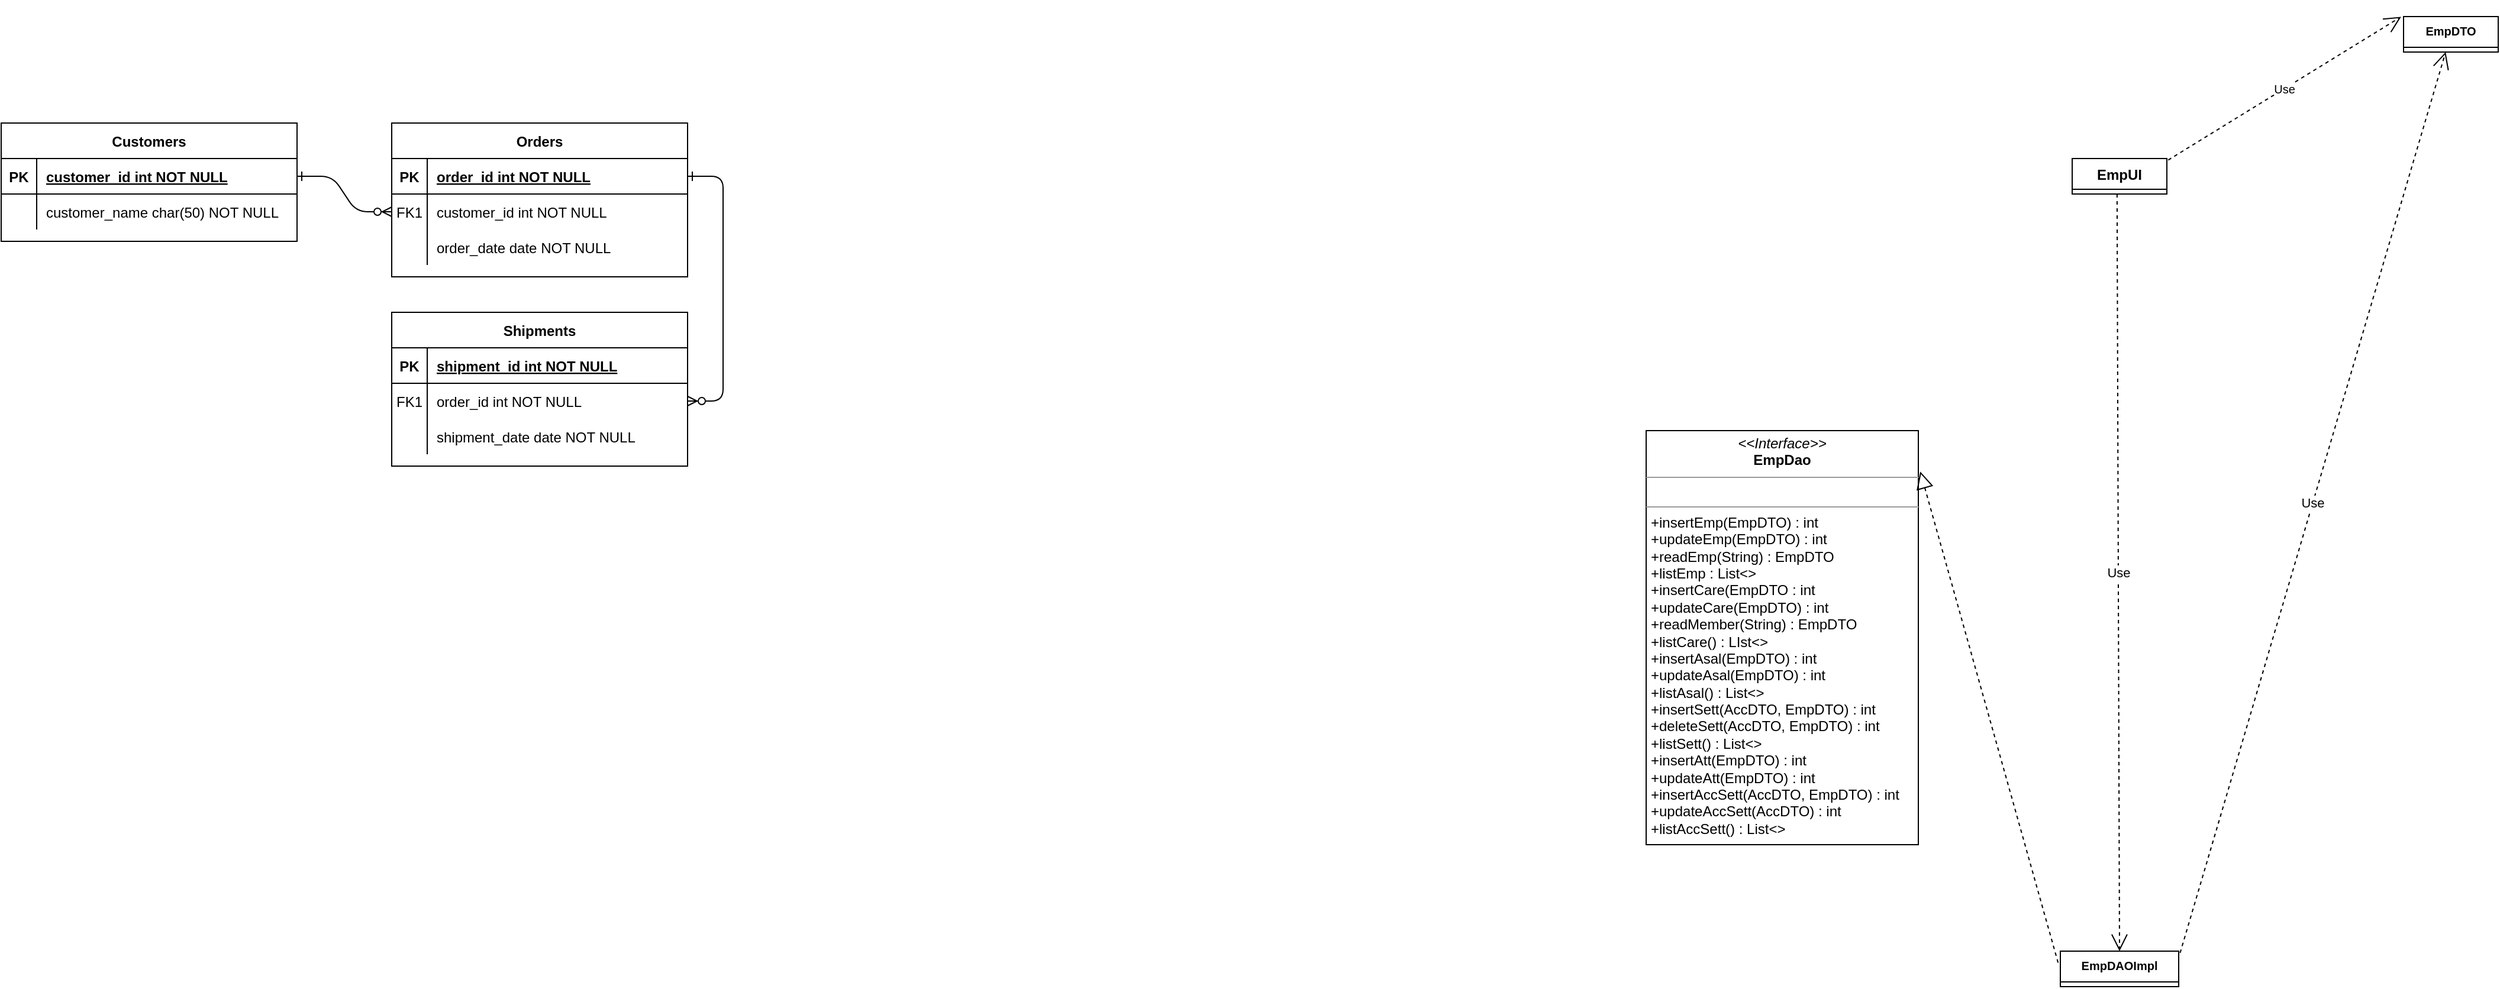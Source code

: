 <mxfile version="20.2.8" type="github" pages="2">
  <diagram id="R2lEEEUBdFMjLlhIrx00" name="Page-1">
    <mxGraphModel dx="4063" dy="2154" grid="1" gridSize="10" guides="1" tooltips="1" connect="1" arrows="1" fold="1" page="1" pageScale="1" pageWidth="2336" pageHeight="1654" math="0" shadow="0" extFonts="Permanent Marker^https://fonts.googleapis.com/css?family=Permanent+Marker">
      <root>
        <mxCell id="0" />
        <mxCell id="1" parent="0" />
        <mxCell id="C-vyLk0tnHw3VtMMgP7b-1" value="" style="edgeStyle=entityRelationEdgeStyle;endArrow=ERzeroToMany;startArrow=ERone;endFill=1;startFill=0;" parent="1" source="C-vyLk0tnHw3VtMMgP7b-24" target="C-vyLk0tnHw3VtMMgP7b-6" edge="1">
          <mxGeometry width="100" height="100" relative="1" as="geometry">
            <mxPoint x="340" y="720" as="sourcePoint" />
            <mxPoint x="440" y="620" as="targetPoint" />
          </mxGeometry>
        </mxCell>
        <mxCell id="C-vyLk0tnHw3VtMMgP7b-12" value="" style="edgeStyle=entityRelationEdgeStyle;endArrow=ERzeroToMany;startArrow=ERone;endFill=1;startFill=0;" parent="1" source="C-vyLk0tnHw3VtMMgP7b-3" target="C-vyLk0tnHw3VtMMgP7b-17" edge="1">
          <mxGeometry width="100" height="100" relative="1" as="geometry">
            <mxPoint x="400" y="180" as="sourcePoint" />
            <mxPoint x="460" y="205" as="targetPoint" />
          </mxGeometry>
        </mxCell>
        <mxCell id="C-vyLk0tnHw3VtMMgP7b-2" value="Orders" style="shape=table;startSize=30;container=1;collapsible=1;childLayout=tableLayout;fixedRows=1;rowLines=0;fontStyle=1;align=center;resizeLast=1;" parent="1" vertex="1">
          <mxGeometry x="450" y="120" width="250" height="130" as="geometry" />
        </mxCell>
        <mxCell id="C-vyLk0tnHw3VtMMgP7b-3" value="" style="shape=partialRectangle;collapsible=0;dropTarget=0;pointerEvents=0;fillColor=none;points=[[0,0.5],[1,0.5]];portConstraint=eastwest;top=0;left=0;right=0;bottom=1;" parent="C-vyLk0tnHw3VtMMgP7b-2" vertex="1">
          <mxGeometry y="30" width="250" height="30" as="geometry" />
        </mxCell>
        <mxCell id="C-vyLk0tnHw3VtMMgP7b-4" value="PK" style="shape=partialRectangle;overflow=hidden;connectable=0;fillColor=none;top=0;left=0;bottom=0;right=0;fontStyle=1;" parent="C-vyLk0tnHw3VtMMgP7b-3" vertex="1">
          <mxGeometry width="30" height="30" as="geometry" />
        </mxCell>
        <mxCell id="C-vyLk0tnHw3VtMMgP7b-5" value="order_id int NOT NULL " style="shape=partialRectangle;overflow=hidden;connectable=0;fillColor=none;top=0;left=0;bottom=0;right=0;align=left;spacingLeft=6;fontStyle=5;" parent="C-vyLk0tnHw3VtMMgP7b-3" vertex="1">
          <mxGeometry x="30" width="220" height="30" as="geometry" />
        </mxCell>
        <mxCell id="C-vyLk0tnHw3VtMMgP7b-6" value="" style="shape=partialRectangle;collapsible=0;dropTarget=0;pointerEvents=0;fillColor=none;points=[[0,0.5],[1,0.5]];portConstraint=eastwest;top=0;left=0;right=0;bottom=0;" parent="C-vyLk0tnHw3VtMMgP7b-2" vertex="1">
          <mxGeometry y="60" width="250" height="30" as="geometry" />
        </mxCell>
        <mxCell id="C-vyLk0tnHw3VtMMgP7b-7" value="FK1" style="shape=partialRectangle;overflow=hidden;connectable=0;fillColor=none;top=0;left=0;bottom=0;right=0;" parent="C-vyLk0tnHw3VtMMgP7b-6" vertex="1">
          <mxGeometry width="30" height="30" as="geometry" />
        </mxCell>
        <mxCell id="C-vyLk0tnHw3VtMMgP7b-8" value="customer_id int NOT NULL" style="shape=partialRectangle;overflow=hidden;connectable=0;fillColor=none;top=0;left=0;bottom=0;right=0;align=left;spacingLeft=6;" parent="C-vyLk0tnHw3VtMMgP7b-6" vertex="1">
          <mxGeometry x="30" width="220" height="30" as="geometry" />
        </mxCell>
        <mxCell id="C-vyLk0tnHw3VtMMgP7b-9" value="" style="shape=partialRectangle;collapsible=0;dropTarget=0;pointerEvents=0;fillColor=none;points=[[0,0.5],[1,0.5]];portConstraint=eastwest;top=0;left=0;right=0;bottom=0;" parent="C-vyLk0tnHw3VtMMgP7b-2" vertex="1">
          <mxGeometry y="90" width="250" height="30" as="geometry" />
        </mxCell>
        <mxCell id="C-vyLk0tnHw3VtMMgP7b-10" value="" style="shape=partialRectangle;overflow=hidden;connectable=0;fillColor=none;top=0;left=0;bottom=0;right=0;" parent="C-vyLk0tnHw3VtMMgP7b-9" vertex="1">
          <mxGeometry width="30" height="30" as="geometry" />
        </mxCell>
        <mxCell id="C-vyLk0tnHw3VtMMgP7b-11" value="order_date date NOT NULL" style="shape=partialRectangle;overflow=hidden;connectable=0;fillColor=none;top=0;left=0;bottom=0;right=0;align=left;spacingLeft=6;" parent="C-vyLk0tnHw3VtMMgP7b-9" vertex="1">
          <mxGeometry x="30" width="220" height="30" as="geometry" />
        </mxCell>
        <mxCell id="C-vyLk0tnHw3VtMMgP7b-13" value="Shipments" style="shape=table;startSize=30;container=1;collapsible=1;childLayout=tableLayout;fixedRows=1;rowLines=0;fontStyle=1;align=center;resizeLast=1;" parent="1" vertex="1">
          <mxGeometry x="450" y="280" width="250" height="130" as="geometry" />
        </mxCell>
        <mxCell id="C-vyLk0tnHw3VtMMgP7b-14" value="" style="shape=partialRectangle;collapsible=0;dropTarget=0;pointerEvents=0;fillColor=none;points=[[0,0.5],[1,0.5]];portConstraint=eastwest;top=0;left=0;right=0;bottom=1;" parent="C-vyLk0tnHw3VtMMgP7b-13" vertex="1">
          <mxGeometry y="30" width="250" height="30" as="geometry" />
        </mxCell>
        <mxCell id="C-vyLk0tnHw3VtMMgP7b-15" value="PK" style="shape=partialRectangle;overflow=hidden;connectable=0;fillColor=none;top=0;left=0;bottom=0;right=0;fontStyle=1;" parent="C-vyLk0tnHw3VtMMgP7b-14" vertex="1">
          <mxGeometry width="30" height="30" as="geometry" />
        </mxCell>
        <mxCell id="C-vyLk0tnHw3VtMMgP7b-16" value="shipment_id int NOT NULL " style="shape=partialRectangle;overflow=hidden;connectable=0;fillColor=none;top=0;left=0;bottom=0;right=0;align=left;spacingLeft=6;fontStyle=5;" parent="C-vyLk0tnHw3VtMMgP7b-14" vertex="1">
          <mxGeometry x="30" width="220" height="30" as="geometry" />
        </mxCell>
        <mxCell id="C-vyLk0tnHw3VtMMgP7b-17" value="" style="shape=partialRectangle;collapsible=0;dropTarget=0;pointerEvents=0;fillColor=none;points=[[0,0.5],[1,0.5]];portConstraint=eastwest;top=0;left=0;right=0;bottom=0;" parent="C-vyLk0tnHw3VtMMgP7b-13" vertex="1">
          <mxGeometry y="60" width="250" height="30" as="geometry" />
        </mxCell>
        <mxCell id="C-vyLk0tnHw3VtMMgP7b-18" value="FK1" style="shape=partialRectangle;overflow=hidden;connectable=0;fillColor=none;top=0;left=0;bottom=0;right=0;" parent="C-vyLk0tnHw3VtMMgP7b-17" vertex="1">
          <mxGeometry width="30" height="30" as="geometry" />
        </mxCell>
        <mxCell id="C-vyLk0tnHw3VtMMgP7b-19" value="order_id int NOT NULL" style="shape=partialRectangle;overflow=hidden;connectable=0;fillColor=none;top=0;left=0;bottom=0;right=0;align=left;spacingLeft=6;" parent="C-vyLk0tnHw3VtMMgP7b-17" vertex="1">
          <mxGeometry x="30" width="220" height="30" as="geometry" />
        </mxCell>
        <mxCell id="C-vyLk0tnHw3VtMMgP7b-20" value="" style="shape=partialRectangle;collapsible=0;dropTarget=0;pointerEvents=0;fillColor=none;points=[[0,0.5],[1,0.5]];portConstraint=eastwest;top=0;left=0;right=0;bottom=0;" parent="C-vyLk0tnHw3VtMMgP7b-13" vertex="1">
          <mxGeometry y="90" width="250" height="30" as="geometry" />
        </mxCell>
        <mxCell id="C-vyLk0tnHw3VtMMgP7b-21" value="" style="shape=partialRectangle;overflow=hidden;connectable=0;fillColor=none;top=0;left=0;bottom=0;right=0;" parent="C-vyLk0tnHw3VtMMgP7b-20" vertex="1">
          <mxGeometry width="30" height="30" as="geometry" />
        </mxCell>
        <mxCell id="C-vyLk0tnHw3VtMMgP7b-22" value="shipment_date date NOT NULL" style="shape=partialRectangle;overflow=hidden;connectable=0;fillColor=none;top=0;left=0;bottom=0;right=0;align=left;spacingLeft=6;" parent="C-vyLk0tnHw3VtMMgP7b-20" vertex="1">
          <mxGeometry x="30" width="220" height="30" as="geometry" />
        </mxCell>
        <mxCell id="C-vyLk0tnHw3VtMMgP7b-23" value="Customers" style="shape=table;startSize=30;container=1;collapsible=1;childLayout=tableLayout;fixedRows=1;rowLines=0;fontStyle=1;align=center;resizeLast=1;" parent="1" vertex="1">
          <mxGeometry x="120" y="120" width="250" height="100" as="geometry" />
        </mxCell>
        <mxCell id="C-vyLk0tnHw3VtMMgP7b-24" value="" style="shape=partialRectangle;collapsible=0;dropTarget=0;pointerEvents=0;fillColor=none;points=[[0,0.5],[1,0.5]];portConstraint=eastwest;top=0;left=0;right=0;bottom=1;" parent="C-vyLk0tnHw3VtMMgP7b-23" vertex="1">
          <mxGeometry y="30" width="250" height="30" as="geometry" />
        </mxCell>
        <mxCell id="C-vyLk0tnHw3VtMMgP7b-25" value="PK" style="shape=partialRectangle;overflow=hidden;connectable=0;fillColor=none;top=0;left=0;bottom=0;right=0;fontStyle=1;" parent="C-vyLk0tnHw3VtMMgP7b-24" vertex="1">
          <mxGeometry width="30" height="30" as="geometry" />
        </mxCell>
        <mxCell id="C-vyLk0tnHw3VtMMgP7b-26" value="customer_id int NOT NULL " style="shape=partialRectangle;overflow=hidden;connectable=0;fillColor=none;top=0;left=0;bottom=0;right=0;align=left;spacingLeft=6;fontStyle=5;" parent="C-vyLk0tnHw3VtMMgP7b-24" vertex="1">
          <mxGeometry x="30" width="220" height="30" as="geometry" />
        </mxCell>
        <mxCell id="C-vyLk0tnHw3VtMMgP7b-27" value="" style="shape=partialRectangle;collapsible=0;dropTarget=0;pointerEvents=0;fillColor=none;points=[[0,0.5],[1,0.5]];portConstraint=eastwest;top=0;left=0;right=0;bottom=0;" parent="C-vyLk0tnHw3VtMMgP7b-23" vertex="1">
          <mxGeometry y="60" width="250" height="30" as="geometry" />
        </mxCell>
        <mxCell id="C-vyLk0tnHw3VtMMgP7b-28" value="" style="shape=partialRectangle;overflow=hidden;connectable=0;fillColor=none;top=0;left=0;bottom=0;right=0;" parent="C-vyLk0tnHw3VtMMgP7b-27" vertex="1">
          <mxGeometry width="30" height="30" as="geometry" />
        </mxCell>
        <mxCell id="C-vyLk0tnHw3VtMMgP7b-29" value="customer_name char(50) NOT NULL" style="shape=partialRectangle;overflow=hidden;connectable=0;fillColor=none;top=0;left=0;bottom=0;right=0;align=left;spacingLeft=6;" parent="C-vyLk0tnHw3VtMMgP7b-27" vertex="1">
          <mxGeometry x="30" width="220" height="30" as="geometry" />
        </mxCell>
        <mxCell id="LlD2N6Lq6FNutBNXST0i-5" value="EmpDTO" style="swimlane;fontStyle=1;align=center;verticalAlign=top;childLayout=stackLayout;horizontal=1;startSize=26;horizontalStack=0;resizeParent=1;resizeParentMax=0;resizeLast=0;collapsible=1;marginBottom=0;fontSize=10;" parent="1" vertex="1" collapsed="1">
          <mxGeometry x="2150" y="30" width="80" height="30" as="geometry">
            <mxRectangle x="2150" y="30" width="160" height="1140" as="alternateBounds" />
          </mxGeometry>
        </mxCell>
        <mxCell id="LlD2N6Lq6FNutBNXST0i-6" value="-empNo : String       &#xa;-pwd : String&#xa;-tel : String               &#xa;-email : String&#xa;-addr : String           &#xa;-edu : String&#xa;-account : String      &#xa;-hire_class : String&#xa;-depNo : String        &#xa;-dep : String&#xa;-rankNo : String       &#xa;-rank : String&#xa;-carNo : String        &#xa;-cDiv : String&#xa;-car_date : String     &#xa;-cNote : String&#xa;-asalNo : String        &#xa;-sal_date : String&#xa;-asal : int                  &#xa;-settleNo : String&#xa;-sal : int                    &#xa;-tax : int    &#xa;-bonus : int             &#xa;-pay : int&#xa;-pay_date : String   &#xa;-attNo : String&#xa;-aDiv : String           &#xa; -sTime : String&#xa;-eTime : String         &#xa;-aNote : String" style="text;strokeColor=none;fillColor=none;align=left;verticalAlign=top;spacingLeft=4;spacingRight=4;overflow=hidden;rotatable=0;points=[[0,0.5],[1,0.5]];portConstraint=eastwest;fontSize=10;" parent="LlD2N6Lq6FNutBNXST0i-5" vertex="1">
          <mxGeometry y="26" width="160" height="374" as="geometry" />
        </mxCell>
        <mxCell id="LlD2N6Lq6FNutBNXST0i-7" value="" style="line;strokeWidth=1;fillColor=none;align=left;verticalAlign=middle;spacingTop=-1;spacingLeft=3;spacingRight=3;rotatable=0;labelPosition=right;points=[];portConstraint=eastwest;strokeColor=inherit;fontSize=10;" parent="LlD2N6Lq6FNutBNXST0i-5" vertex="1">
          <mxGeometry y="400" width="160" height="8" as="geometry" />
        </mxCell>
        <mxCell id="LlD2N6Lq6FNutBNXST0i-8" value="+getEmpNo() : String          &#xa;+setEmpNo(String) : void &#xa;+getPwd() : String              &#xa;+setPwd(String) : void&#xa;+getTel() : String                &#xa;+setTel(String) : void&#xa;+getEmail() : String            &#xa;+setEmail(String) : void&#xa;+getAddr() : String              &#xa;+setAddr(String) : void&#xa;+getEdu() : String                &#xa;+setEdu(String) : void&#xa;+getAccount() : String         &#xa;+setAccount(String) : void&#xa;+getHire_class() : String    &#xa;+setHire_class(String) : void&#xa;+getDepNo() : String          &#xa;+setDepNo(String) : void&#xa;+getDep() : String               &#xa;+setDep(String) : void&#xa;+getRankNo() : String        &#xa;+setRankNo(String) : void&#xa;+getRank() : String            &#xa;+setRank(String) : void&#xa;+getCarNo() : String           &#xa;+setCarNo(String) : void&#xa;+getcDiv() : String              &#xa;+setcDiv(String) : void&#xa;+getCar_date() : String      &#xa;+setCar_date(String) : void&#xa;+getcNote() : String            &#xa;+setcNote(String) : void&#xa;+getAsalNo() : String          &#xa;+setAsalNo(String) : void&#xa;+getSal_date() : String       &#xa;+setSal_date(String) : void&#xa;+getAsal() : int                    &#xa;+setAsal(int) : void&#xa;+getSettleNo() : String       &#xa;+setSettleNo(String) : void&#xa;+getSal() : int                     &#xa;+setSal(int) : void&#xa;+getTax() : int                    &#xa;+setTax(int) : void&#xa;+getBonus() : int                &#xa;+setBonus(int) : void&#xa;+getPay() : int                   &#xa;+setPay(int) : void&#xa;+getPay_date() : String     &#xa;+setPay_date(String) : void    &#xa;+getAttNo() : String           &#xa;+setAttNo(String) : void&#xa;+getaDiv() : String            &#xa;+setaDiv(String) : void&#xa;+getsTime() : String           &#xa;+setsTime(String) : void&#xa;+geteTime() : String           &#xa;+seteTime(String) : void&#xa;+getaNote() : String            &#xa;+setaNote(String) : void" style="text;strokeColor=none;fillColor=none;align=left;verticalAlign=top;spacingLeft=4;spacingRight=4;overflow=hidden;rotatable=0;points=[[0,0.5],[1,0.5]];portConstraint=eastwest;fontSize=10;" parent="LlD2N6Lq6FNutBNXST0i-5" vertex="1">
          <mxGeometry y="408" width="160" height="732" as="geometry" />
        </mxCell>
        <mxCell id="LlD2N6Lq6FNutBNXST0i-9" value="EmpDAOImpl" style="swimlane;fontStyle=1;align=center;verticalAlign=top;childLayout=stackLayout;horizontal=1;startSize=26;horizontalStack=0;resizeParent=1;resizeParentMax=0;resizeLast=0;collapsible=1;marginBottom=0;fontSize=10;" parent="1" vertex="1" collapsed="1">
          <mxGeometry x="1860" y="820" width="100" height="30" as="geometry">
            <mxRectangle x="1860" y="820" width="220" height="340" as="alternateBounds" />
          </mxGeometry>
        </mxCell>
        <mxCell id="LlD2N6Lq6FNutBNXST0i-10" value="-conn : connection" style="text;strokeColor=none;fillColor=none;align=left;verticalAlign=top;spacingLeft=4;spacingRight=4;overflow=hidden;rotatable=0;points=[[0,0.5],[1,0.5]];portConstraint=eastwest;fontSize=12;" parent="LlD2N6Lq6FNutBNXST0i-9" vertex="1">
          <mxGeometry y="26" width="220" height="26" as="geometry" />
        </mxCell>
        <mxCell id="LlD2N6Lq6FNutBNXST0i-11" value="" style="line;strokeWidth=1;fillColor=none;align=left;verticalAlign=middle;spacingTop=-1;spacingLeft=3;spacingRight=3;rotatable=0;labelPosition=right;points=[];portConstraint=eastwest;strokeColor=inherit;fontSize=10;" parent="LlD2N6Lq6FNutBNXST0i-9" vertex="1">
          <mxGeometry y="52" width="220" height="8" as="geometry" />
        </mxCell>
        <mxCell id="LlD2N6Lq6FNutBNXST0i-12" value="+insertEmp(EmpDTO) : int&#xa;+updateEmp(EmpDTO) : int&#xa;+readEmp(String) : EmpDTO&#xa;+listEmp : List&lt;&gt;&#xa;+insertCare(EmpDTO : int&#xa;+updateCare(EmpDTO) : int&#xa;+readMember(String) : EmpDTO&#xa;+listCare() : LIst&lt;&gt;&#xa;+insertAsal(EmpDTO) : int&#xa;+updateAsal(EmpDTO) : int&#xa;+listAsal() : List&lt;&gt;&#xa;+insertSett(AccDTO, EmpDTO) : int&#xa;+deleteSett(AccDTO, EmpDTO) : int&#xa;+listSett() : List&lt;&gt;&#xa;+insertAtt(EmpDTO) : int&#xa;+updateAtt(EmpDTO) : int&#xa;+insertAccSett(AccDTO, EmpDTO) : int&#xa;+updateAccSett(AccDTO) : int&#xa;+listAccSett() : List&lt;&gt;" style="text;strokeColor=none;fillColor=none;align=left;verticalAlign=top;spacingLeft=4;spacingRight=4;overflow=hidden;rotatable=0;points=[[0,0.5],[1,0.5]];portConstraint=eastwest;fontSize=12;" parent="LlD2N6Lq6FNutBNXST0i-9" vertex="1">
          <mxGeometry y="60" width="220" height="280" as="geometry" />
        </mxCell>
        <mxCell id="LlD2N6Lq6FNutBNXST0i-13" value="EmpUI" style="swimlane;fontStyle=1;align=center;verticalAlign=top;childLayout=stackLayout;horizontal=1;startSize=26;horizontalStack=0;resizeParent=1;resizeParentMax=0;resizeLast=0;collapsible=1;marginBottom=0;fontSize=12;" parent="1" vertex="1" collapsed="1">
          <mxGeometry x="1870" y="150" width="80" height="30" as="geometry">
            <mxRectangle x="1870" y="150" width="160" height="460" as="alternateBounds" />
          </mxGeometry>
        </mxCell>
        <mxCell id="LlD2N6Lq6FNutBNXST0i-14" value="-br : BufferedReader &#xa;-dao : EmpDao" style="text;strokeColor=none;fillColor=none;align=left;verticalAlign=top;spacingLeft=4;spacingRight=4;overflow=hidden;rotatable=0;points=[[0,0.5],[1,0.5]];portConstraint=eastwest;fontSize=12;" parent="LlD2N6Lq6FNutBNXST0i-13" vertex="1">
          <mxGeometry y="26" width="160" height="34" as="geometry" />
        </mxCell>
        <mxCell id="LlD2N6Lq6FNutBNXST0i-15" value="" style="line;strokeWidth=1;fillColor=none;align=left;verticalAlign=middle;spacingTop=-1;spacingLeft=3;spacingRight=3;rotatable=0;labelPosition=right;points=[];portConstraint=eastwest;strokeColor=inherit;fontSize=12;" parent="LlD2N6Lq6FNutBNXST0i-13" vertex="1">
          <mxGeometry y="60" width="160" height="8" as="geometry" />
        </mxCell>
        <mxCell id="LlD2N6Lq6FNutBNXST0i-16" value="+menu() : void&#xa;+menu1() : void&#xa;#insert() : void&#xa;#update() : void&#xa;#listAll() : void&#xa;#FindByEmp() : void&#xa;+menu2() : void&#xa;#cinsert() : void&#xa;#cupdate() : void&#xa;#clistAll() : void&#xa;#findByEmpNo() : void&#xa;+menu3() : void&#xa;#ainsert() : void&#xa;#aupdate() : void&#xa;#alistAll() : void&#xa;+menu4() : void&#xa;#sinsert() : void&#xa;#sdelete() : void&#xa;#slistAll() : void&#xa;+menu5() : void&#xa;#atinsert() : void&#xa;#atupdate() : void&#xa;#slistAll() : void&#xa;+menu6() : void&#xa;#acInsert() : void&#xa;#acUpdate() : void&#xa;#acListAll() : void" style="text;strokeColor=none;fillColor=none;align=left;verticalAlign=top;spacingLeft=4;spacingRight=4;overflow=hidden;rotatable=0;points=[[0,0.5],[1,0.5]];portConstraint=eastwest;fontSize=12;" parent="LlD2N6Lq6FNutBNXST0i-13" vertex="1">
          <mxGeometry y="68" width="160" height="392" as="geometry" />
        </mxCell>
        <mxCell id="LlD2N6Lq6FNutBNXST0i-18" value="&lt;p style=&quot;margin:0px;margin-top:4px;text-align:center;&quot;&gt;&lt;i&gt;&amp;lt;&amp;lt;Interface&amp;gt;&amp;gt;&lt;/i&gt;&lt;br&gt;&lt;b&gt;EmpDao&lt;/b&gt;&lt;/p&gt;&lt;hr size=&quot;1&quot;&gt;&lt;p style=&quot;margin: 0px 0px 0px 4px; font-size: 10px;&quot;&gt;&lt;br&gt;&lt;/p&gt;&lt;hr size=&quot;1&quot;&gt;&lt;p style=&quot;margin:0px;margin-left:4px;&quot;&gt;+insertEmp(EmpDTO) : int&lt;br style=&quot;padding: 0px; margin: 0px;&quot;&gt;+updateEmp(EmpDTO) : int&lt;br style=&quot;padding: 0px; margin: 0px;&quot;&gt;+readEmp(String) : EmpDTO&lt;br style=&quot;padding: 0px; margin: 0px;&quot;&gt;+listEmp : List&amp;lt;&amp;gt;&lt;br style=&quot;padding: 0px; margin: 0px;&quot;&gt;+insertCare(EmpDTO : int&lt;br style=&quot;padding: 0px; margin: 0px;&quot;&gt;+updateCare(EmpDTO) : int&lt;br style=&quot;padding: 0px; margin: 0px;&quot;&gt;+readMember(String) : EmpDTO&lt;br style=&quot;padding: 0px; margin: 0px;&quot;&gt;+listCare() : LIst&amp;lt;&amp;gt;&lt;br style=&quot;padding: 0px; margin: 0px;&quot;&gt;+insertAsal(EmpDTO) : int&lt;br style=&quot;padding: 0px; margin: 0px;&quot;&gt;+updateAsal(EmpDTO) : int&lt;br style=&quot;padding: 0px; margin: 0px;&quot;&gt;+listAsal() : List&amp;lt;&amp;gt;&lt;br style=&quot;padding: 0px; margin: 0px;&quot;&gt;+insertSett(AccDTO, EmpDTO) : int&lt;br style=&quot;padding: 0px; margin: 0px;&quot;&gt;+deleteSett(AccDTO, EmpDTO) : int&lt;br style=&quot;padding: 0px; margin: 0px;&quot;&gt;+listSett() : List&amp;lt;&amp;gt;&lt;br style=&quot;padding: 0px; margin: 0px;&quot;&gt;+insertAtt(EmpDTO) : int&lt;br style=&quot;padding: 0px; margin: 0px;&quot;&gt;+updateAtt(EmpDTO) : int&lt;br style=&quot;padding: 0px; margin: 0px;&quot;&gt;+insertAccSett(AccDTO, EmpDTO) : int&lt;br style=&quot;padding: 0px; margin: 0px;&quot;&gt;+updateAccSett(AccDTO) : int&lt;br style=&quot;padding: 0px; margin: 0px;&quot;&gt;+listAccSett() : List&amp;lt;&amp;gt;&lt;/p&gt;&lt;div style=&quot;padding: 0px; margin: 0px;&quot;&gt;&lt;br style=&quot;padding: 0px; margin: 0px;&quot;&gt;&lt;/div&gt;" style="verticalAlign=top;align=left;overflow=fill;fontSize=12;fontFamily=Helvetica;html=1;" parent="1" vertex="1">
          <mxGeometry x="1510" y="380" width="230" height="350" as="geometry" />
        </mxCell>
        <mxCell id="LlD2N6Lq6FNutBNXST0i-19" value="" style="endArrow=block;dashed=1;endFill=0;endSize=12;html=1;rounded=0;fontSize=10;entryX=1.007;entryY=0.099;entryDx=0;entryDy=0;entryPerimeter=0;exitX=-0.019;exitY=0.326;exitDx=0;exitDy=0;exitPerimeter=0;" parent="1" source="LlD2N6Lq6FNutBNXST0i-12" target="LlD2N6Lq6FNutBNXST0i-18" edge="1">
          <mxGeometry width="160" relative="1" as="geometry">
            <mxPoint x="1830" y="272" as="sourcePoint" />
            <mxPoint x="1750" y="400" as="targetPoint" />
          </mxGeometry>
        </mxCell>
        <mxCell id="LlD2N6Lq6FNutBNXST0i-21" value="Use" style="endArrow=open;endSize=12;dashed=1;html=1;rounded=0;fontSize=10;exitX=1.014;exitY=0.043;exitDx=0;exitDy=0;exitPerimeter=0;entryX=-0.026;entryY=0.007;entryDx=0;entryDy=0;entryPerimeter=0;" parent="1" source="LlD2N6Lq6FNutBNXST0i-13" target="LlD2N6Lq6FNutBNXST0i-5" edge="1">
          <mxGeometry width="160" relative="1" as="geometry">
            <mxPoint x="1990" y="770" as="sourcePoint" />
            <mxPoint x="2150" y="770" as="targetPoint" />
          </mxGeometry>
        </mxCell>
        <mxCell id="yPC-osZncgzYf9NU8Rpq-1" value="Use" style="endArrow=open;endSize=12;dashed=1;html=1;rounded=0;exitX=1.012;exitY=0.051;exitDx=0;exitDy=0;exitPerimeter=0;" parent="1" source="LlD2N6Lq6FNutBNXST0i-9" target="LlD2N6Lq6FNutBNXST0i-5" edge="1">
          <mxGeometry width="160" relative="1" as="geometry">
            <mxPoint x="1920" y="370" as="sourcePoint" />
            <mxPoint x="2080" y="370" as="targetPoint" />
          </mxGeometry>
        </mxCell>
        <mxCell id="yPC-osZncgzYf9NU8Rpq-2" value="Use" style="endArrow=open;endSize=12;dashed=1;html=1;rounded=0;entryX=0.5;entryY=0;entryDx=0;entryDy=0;exitX=0.474;exitY=1.002;exitDx=0;exitDy=0;exitPerimeter=0;" parent="1" source="LlD2N6Lq6FNutBNXST0i-16" target="LlD2N6Lq6FNutBNXST0i-9" edge="1">
          <mxGeometry width="160" relative="1" as="geometry">
            <mxPoint x="1860" y="550" as="sourcePoint" />
            <mxPoint x="2020" y="550" as="targetPoint" />
          </mxGeometry>
        </mxCell>
      </root>
    </mxGraphModel>
  </diagram>
  <diagram id="eMjYsXG_XtVIXpNtmFS_" name="페이지-2">
    <mxGraphModel dx="1422" dy="754" grid="1" gridSize="10" guides="1" tooltips="1" connect="1" arrows="1" fold="1" page="1" pageScale="1" pageWidth="2336" pageHeight="1654" math="0" shadow="0">
      <root>
        <mxCell id="0" />
        <mxCell id="1" parent="0" />
        <mxCell id="FcA5MQoTjYPhEBqI31Kv-1" value="관리자" style="shape=umlActor;verticalLabelPosition=bottom;verticalAlign=top;html=1;outlineConnect=0;fontSize=10;" parent="1" vertex="1">
          <mxGeometry x="50" y="550" width="30" height="60" as="geometry" />
        </mxCell>
        <mxCell id="FcA5MQoTjYPhEBqI31Kv-2" value="사용자" style="shape=umlActor;verticalLabelPosition=bottom;verticalAlign=top;html=1;outlineConnect=0;fontSize=10;" parent="1" vertex="1">
          <mxGeometry x="730" y="560" width="30" height="60" as="geometry" />
        </mxCell>
        <mxCell id="FcA5MQoTjYPhEBqI31Kv-3" value="" style="swimlane;startSize=0;fontSize=10;fontStyle=0" parent="1" vertex="1">
          <mxGeometry x="230" y="50" width="420" height="980" as="geometry" />
        </mxCell>
        <mxCell id="FcA5MQoTjYPhEBqI31Kv-4" value="&lt;font style=&quot;font-size: 24px;&quot;&gt;인사관리&lt;/font&gt;" style="text;html=1;align=center;verticalAlign=middle;resizable=0;points=[];autosize=1;strokeColor=none;fillColor=none;fontSize=10;" parent="FcA5MQoTjYPhEBqI31Kv-3" vertex="1">
          <mxGeometry x="150" y="10" width="120" height="40" as="geometry" />
        </mxCell>
        <mxCell id="30g92Jtql9FN2IOEsmY3-1" value="사원관리" style="ellipse;whiteSpace=wrap;html=1;fontSize=10;" parent="FcA5MQoTjYPhEBqI31Kv-3" vertex="1">
          <mxGeometry x="30" y="100" width="100" height="50" as="geometry" />
        </mxCell>
        <mxCell id="30g92Jtql9FN2IOEsmY3-10" value="사원정보등록" style="ellipse;whiteSpace=wrap;html=1;fontSize=10;" parent="FcA5MQoTjYPhEBqI31Kv-3" vertex="1">
          <mxGeometry x="170" y="60" width="100" height="50" as="geometry" />
        </mxCell>
        <mxCell id="30g92Jtql9FN2IOEsmY3-13" value="사원정보수정" style="ellipse;whiteSpace=wrap;html=1;fontSize=10;" parent="FcA5MQoTjYPhEBqI31Kv-3" vertex="1">
          <mxGeometry x="270" y="90" width="100" height="50" as="geometry" />
        </mxCell>
        <mxCell id="30g92Jtql9FN2IOEsmY3-12" value="사원리스트출력" style="ellipse;whiteSpace=wrap;html=1;fontSize=10;" parent="FcA5MQoTjYPhEBqI31Kv-3" vertex="1">
          <mxGeometry x="170" y="130" width="100" height="50" as="geometry" />
        </mxCell>
        <mxCell id="30g92Jtql9FN2IOEsmY3-11" value="사원검색" style="ellipse;whiteSpace=wrap;html=1;fontSize=10;" parent="FcA5MQoTjYPhEBqI31Kv-3" vertex="1">
          <mxGeometry x="260" y="170" width="100" height="50" as="geometry" />
        </mxCell>
        <mxCell id="30g92Jtql9FN2IOEsmY3-15" value="" style="endArrow=open;endFill=1;endSize=12;html=1;rounded=1;fontSize=10;startArrow=none;startFill=0;dashed=1;dashPattern=1 4;exitX=1.008;exitY=0.39;exitDx=0;exitDy=0;exitPerimeter=0;entryX=0.067;entryY=0.857;entryDx=0;entryDy=0;entryPerimeter=0;" parent="FcA5MQoTjYPhEBqI31Kv-3" source="30g92Jtql9FN2IOEsmY3-1" target="30g92Jtql9FN2IOEsmY3-10" edge="1">
          <mxGeometry width="160" relative="1" as="geometry">
            <mxPoint x="200" y="110" as="sourcePoint" />
            <mxPoint x="360" y="110" as="targetPoint" />
          </mxGeometry>
        </mxCell>
        <mxCell id="BbJrnOXoPHoxPBLhAb11-1" value="" style="endArrow=open;endFill=1;endSize=12;html=1;rounded=1;fontSize=10;startArrow=none;startFill=0;dashed=1;dashPattern=1 4;exitX=1;exitY=0.5;exitDx=0;exitDy=0;entryX=0;entryY=0.5;entryDx=0;entryDy=0;" parent="FcA5MQoTjYPhEBqI31Kv-3" source="30g92Jtql9FN2IOEsmY3-1" target="30g92Jtql9FN2IOEsmY3-13" edge="1">
          <mxGeometry width="160" relative="1" as="geometry">
            <mxPoint x="140.8" y="129.5" as="sourcePoint" />
            <mxPoint x="186.7" y="92.85" as="targetPoint" />
          </mxGeometry>
        </mxCell>
        <mxCell id="BbJrnOXoPHoxPBLhAb11-2" value="" style="endArrow=open;endFill=1;endSize=12;html=1;rounded=1;fontSize=10;startArrow=none;startFill=0;dashed=1;dashPattern=1 4;exitX=0.983;exitY=0.754;exitDx=0;exitDy=0;entryX=0.022;entryY=0.354;entryDx=0;entryDy=0;entryPerimeter=0;exitPerimeter=0;" parent="FcA5MQoTjYPhEBqI31Kv-3" source="30g92Jtql9FN2IOEsmY3-1" target="30g92Jtql9FN2IOEsmY3-12" edge="1">
          <mxGeometry width="160" relative="1" as="geometry">
            <mxPoint x="130.0" y="150" as="sourcePoint" />
            <mxPoint x="270.0" y="140" as="targetPoint" />
          </mxGeometry>
        </mxCell>
        <mxCell id="BbJrnOXoPHoxPBLhAb11-3" value="" style="endArrow=open;endFill=1;endSize=12;html=1;rounded=1;fontSize=10;startArrow=none;startFill=0;dashed=1;dashPattern=1 4;exitX=0.8;exitY=1;exitDx=0;exitDy=0;entryX=0.022;entryY=0.631;entryDx=0;entryDy=0;exitPerimeter=0;entryPerimeter=0;" parent="FcA5MQoTjYPhEBqI31Kv-3" source="30g92Jtql9FN2IOEsmY3-1" target="30g92Jtql9FN2IOEsmY3-11" edge="1">
          <mxGeometry width="160" relative="1" as="geometry">
            <mxPoint x="130.0" y="220" as="sourcePoint" />
            <mxPoint x="270.0" y="210" as="targetPoint" />
          </mxGeometry>
        </mxCell>
        <mxCell id="BbJrnOXoPHoxPBLhAb11-4" value="경력관리" style="ellipse;whiteSpace=wrap;html=1;fontSize=10;" parent="FcA5MQoTjYPhEBqI31Kv-3" vertex="1">
          <mxGeometry x="30" y="260" width="100" height="50" as="geometry" />
        </mxCell>
        <mxCell id="BbJrnOXoPHoxPBLhAb11-5" value="경력사항 등록" style="ellipse;whiteSpace=wrap;html=1;fontSize=10;" parent="FcA5MQoTjYPhEBqI31Kv-3" vertex="1">
          <mxGeometry x="170" y="220" width="100" height="50" as="geometry" />
        </mxCell>
        <mxCell id="BbJrnOXoPHoxPBLhAb11-6" value="경력사항 수정" style="ellipse;whiteSpace=wrap;html=1;fontSize=10;" parent="FcA5MQoTjYPhEBqI31Kv-3" vertex="1">
          <mxGeometry x="270" y="250" width="100" height="50" as="geometry" />
        </mxCell>
        <mxCell id="BbJrnOXoPHoxPBLhAb11-7" value="경력사항 출력" style="ellipse;whiteSpace=wrap;html=1;fontSize=10;" parent="FcA5MQoTjYPhEBqI31Kv-3" vertex="1">
          <mxGeometry x="170" y="290" width="100" height="50" as="geometry" />
        </mxCell>
        <mxCell id="BbJrnOXoPHoxPBLhAb11-8" value="직급&amp;amp;부서 검색" style="ellipse;whiteSpace=wrap;html=1;fontSize=10;" parent="FcA5MQoTjYPhEBqI31Kv-3" vertex="1">
          <mxGeometry x="260" y="330" width="100" height="50" as="geometry" />
        </mxCell>
        <mxCell id="BbJrnOXoPHoxPBLhAb11-9" value="" style="endArrow=open;endFill=1;endSize=12;html=1;rounded=1;fontSize=10;startArrow=none;startFill=0;dashed=1;dashPattern=1 4;exitX=1.008;exitY=0.39;exitDx=0;exitDy=0;exitPerimeter=0;entryX=0.067;entryY=0.857;entryDx=0;entryDy=0;entryPerimeter=0;" parent="FcA5MQoTjYPhEBqI31Kv-3" source="BbJrnOXoPHoxPBLhAb11-4" target="BbJrnOXoPHoxPBLhAb11-5" edge="1">
          <mxGeometry width="160" relative="1" as="geometry">
            <mxPoint x="-300" y="150" as="sourcePoint" />
            <mxPoint x="-140" y="150" as="targetPoint" />
          </mxGeometry>
        </mxCell>
        <mxCell id="BbJrnOXoPHoxPBLhAb11-10" value="" style="endArrow=open;endFill=1;endSize=12;html=1;rounded=1;fontSize=10;startArrow=none;startFill=0;dashed=1;dashPattern=1 4;exitX=1;exitY=0.5;exitDx=0;exitDy=0;entryX=0;entryY=0.5;entryDx=0;entryDy=0;" parent="FcA5MQoTjYPhEBqI31Kv-3" source="BbJrnOXoPHoxPBLhAb11-4" target="BbJrnOXoPHoxPBLhAb11-6" edge="1">
          <mxGeometry width="160" relative="1" as="geometry">
            <mxPoint x="-359.2" y="169.5" as="sourcePoint" />
            <mxPoint x="-313.3" y="132.85" as="targetPoint" />
          </mxGeometry>
        </mxCell>
        <mxCell id="BbJrnOXoPHoxPBLhAb11-11" value="" style="endArrow=open;endFill=1;endSize=12;html=1;rounded=1;fontSize=10;startArrow=none;startFill=0;dashed=1;dashPattern=1 4;exitX=0.983;exitY=0.754;exitDx=0;exitDy=0;entryX=0.022;entryY=0.354;entryDx=0;entryDy=0;entryPerimeter=0;exitPerimeter=0;" parent="FcA5MQoTjYPhEBqI31Kv-3" source="BbJrnOXoPHoxPBLhAb11-4" target="BbJrnOXoPHoxPBLhAb11-7" edge="1">
          <mxGeometry width="160" relative="1" as="geometry">
            <mxPoint x="-370.0" y="190" as="sourcePoint" />
            <mxPoint x="-230.0" y="180" as="targetPoint" />
          </mxGeometry>
        </mxCell>
        <mxCell id="BbJrnOXoPHoxPBLhAb11-12" value="" style="endArrow=open;endFill=1;endSize=12;html=1;rounded=1;fontSize=10;startArrow=none;startFill=0;dashed=1;dashPattern=1 4;exitX=0.8;exitY=1;exitDx=0;exitDy=0;entryX=0.022;entryY=0.631;entryDx=0;entryDy=0;exitPerimeter=0;entryPerimeter=0;" parent="FcA5MQoTjYPhEBqI31Kv-3" source="BbJrnOXoPHoxPBLhAb11-4" target="BbJrnOXoPHoxPBLhAb11-8" edge="1">
          <mxGeometry width="160" relative="1" as="geometry">
            <mxPoint x="-370.0" y="260" as="sourcePoint" />
            <mxPoint x="-230.0" y="250" as="targetPoint" />
          </mxGeometry>
        </mxCell>
        <mxCell id="BbJrnOXoPHoxPBLhAb11-13" value="연봉관리" style="ellipse;whiteSpace=wrap;html=1;fontSize=10;" parent="FcA5MQoTjYPhEBqI31Kv-3" vertex="1">
          <mxGeometry x="30" y="440" width="100" height="50" as="geometry" />
        </mxCell>
        <mxCell id="BbJrnOXoPHoxPBLhAb11-14" value="연봉정보등록" style="ellipse;whiteSpace=wrap;html=1;fontSize=10;" parent="FcA5MQoTjYPhEBqI31Kv-3" vertex="1">
          <mxGeometry x="170" y="400" width="100" height="50" as="geometry" />
        </mxCell>
        <mxCell id="BbJrnOXoPHoxPBLhAb11-15" value="연봉정보 수정" style="ellipse;whiteSpace=wrap;html=1;fontSize=10;" parent="FcA5MQoTjYPhEBqI31Kv-3" vertex="1">
          <mxGeometry x="270" y="430" width="100" height="50" as="geometry" />
        </mxCell>
        <mxCell id="BbJrnOXoPHoxPBLhAb11-16" value="연봉 리스트 출력" style="ellipse;whiteSpace=wrap;html=1;fontSize=10;" parent="FcA5MQoTjYPhEBqI31Kv-3" vertex="1">
          <mxGeometry x="170" y="470" width="100" height="50" as="geometry" />
        </mxCell>
        <mxCell id="BbJrnOXoPHoxPBLhAb11-18" value="" style="endArrow=open;endFill=1;endSize=12;html=1;rounded=1;fontSize=10;startArrow=none;startFill=0;dashed=1;dashPattern=1 4;exitX=1.008;exitY=0.39;exitDx=0;exitDy=0;exitPerimeter=0;entryX=0.067;entryY=0.857;entryDx=0;entryDy=0;entryPerimeter=0;" parent="FcA5MQoTjYPhEBqI31Kv-3" source="BbJrnOXoPHoxPBLhAb11-13" target="BbJrnOXoPHoxPBLhAb11-14" edge="1">
          <mxGeometry width="160" relative="1" as="geometry">
            <mxPoint x="-300" y="330" as="sourcePoint" />
            <mxPoint x="-140" y="330" as="targetPoint" />
          </mxGeometry>
        </mxCell>
        <mxCell id="BbJrnOXoPHoxPBLhAb11-19" value="" style="endArrow=open;endFill=1;endSize=12;html=1;rounded=1;fontSize=10;startArrow=none;startFill=0;dashed=1;dashPattern=1 4;exitX=1;exitY=0.5;exitDx=0;exitDy=0;entryX=0;entryY=0.5;entryDx=0;entryDy=0;" parent="FcA5MQoTjYPhEBqI31Kv-3" source="BbJrnOXoPHoxPBLhAb11-13" target="BbJrnOXoPHoxPBLhAb11-15" edge="1">
          <mxGeometry width="160" relative="1" as="geometry">
            <mxPoint x="-359.2" y="349.5" as="sourcePoint" />
            <mxPoint x="-313.3" y="312.85" as="targetPoint" />
          </mxGeometry>
        </mxCell>
        <mxCell id="BbJrnOXoPHoxPBLhAb11-20" value="" style="endArrow=open;endFill=1;endSize=12;html=1;rounded=1;fontSize=10;startArrow=none;startFill=0;dashed=1;dashPattern=1 4;exitX=0.983;exitY=0.754;exitDx=0;exitDy=0;entryX=0.022;entryY=0.354;entryDx=0;entryDy=0;entryPerimeter=0;exitPerimeter=0;" parent="FcA5MQoTjYPhEBqI31Kv-3" source="BbJrnOXoPHoxPBLhAb11-13" target="BbJrnOXoPHoxPBLhAb11-16" edge="1">
          <mxGeometry width="160" relative="1" as="geometry">
            <mxPoint x="-370.0" y="370" as="sourcePoint" />
            <mxPoint x="-230.0" y="360" as="targetPoint" />
          </mxGeometry>
        </mxCell>
        <mxCell id="BbJrnOXoPHoxPBLhAb11-22" value="근태관리" style="ellipse;whiteSpace=wrap;html=1;fontSize=10;" parent="FcA5MQoTjYPhEBqI31Kv-3" vertex="1">
          <mxGeometry x="30" y="600" width="100" height="50" as="geometry" />
        </mxCell>
        <mxCell id="BbJrnOXoPHoxPBLhAb11-23" value="출근 기록" style="ellipse;whiteSpace=wrap;html=1;fontSize=10;" parent="FcA5MQoTjYPhEBqI31Kv-3" vertex="1">
          <mxGeometry x="170" y="560" width="100" height="50" as="geometry" />
        </mxCell>
        <mxCell id="BbJrnOXoPHoxPBLhAb11-24" value="퇴근 기록" style="ellipse;whiteSpace=wrap;html=1;fontSize=10;" parent="FcA5MQoTjYPhEBqI31Kv-3" vertex="1">
          <mxGeometry x="270" y="590" width="100" height="50" as="geometry" />
        </mxCell>
        <mxCell id="BbJrnOXoPHoxPBLhAb11-25" value="근태 리스트 출력" style="ellipse;whiteSpace=wrap;html=1;fontSize=10;" parent="FcA5MQoTjYPhEBqI31Kv-3" vertex="1">
          <mxGeometry x="170" y="630" width="100" height="50" as="geometry" />
        </mxCell>
        <mxCell id="BbJrnOXoPHoxPBLhAb11-26" value="" style="endArrow=open;endFill=1;endSize=12;html=1;rounded=1;fontSize=10;startArrow=none;startFill=0;dashed=1;dashPattern=1 4;exitX=1.008;exitY=0.39;exitDx=0;exitDy=0;exitPerimeter=0;entryX=0.067;entryY=0.857;entryDx=0;entryDy=0;entryPerimeter=0;" parent="FcA5MQoTjYPhEBqI31Kv-3" source="BbJrnOXoPHoxPBLhAb11-22" target="BbJrnOXoPHoxPBLhAb11-23" edge="1">
          <mxGeometry width="160" relative="1" as="geometry">
            <mxPoint x="-800" y="370" as="sourcePoint" />
            <mxPoint x="-640" y="370" as="targetPoint" />
          </mxGeometry>
        </mxCell>
        <mxCell id="BbJrnOXoPHoxPBLhAb11-27" value="" style="endArrow=open;endFill=1;endSize=12;html=1;rounded=1;fontSize=10;startArrow=none;startFill=0;dashed=1;dashPattern=1 4;exitX=1;exitY=0.5;exitDx=0;exitDy=0;entryX=0;entryY=0.5;entryDx=0;entryDy=0;" parent="FcA5MQoTjYPhEBqI31Kv-3" source="BbJrnOXoPHoxPBLhAb11-22" target="BbJrnOXoPHoxPBLhAb11-24" edge="1">
          <mxGeometry width="160" relative="1" as="geometry">
            <mxPoint x="-859.2" y="389.5" as="sourcePoint" />
            <mxPoint x="-813.3" y="352.85" as="targetPoint" />
          </mxGeometry>
        </mxCell>
        <mxCell id="BbJrnOXoPHoxPBLhAb11-28" value="" style="endArrow=open;endFill=1;endSize=12;html=1;rounded=1;fontSize=10;startArrow=none;startFill=0;dashed=1;dashPattern=1 4;exitX=0.983;exitY=0.754;exitDx=0;exitDy=0;entryX=0.022;entryY=0.354;entryDx=0;entryDy=0;entryPerimeter=0;exitPerimeter=0;" parent="FcA5MQoTjYPhEBqI31Kv-3" source="BbJrnOXoPHoxPBLhAb11-22" target="BbJrnOXoPHoxPBLhAb11-25" edge="1">
          <mxGeometry width="160" relative="1" as="geometry">
            <mxPoint x="-870.0" y="410" as="sourcePoint" />
            <mxPoint x="-730.0" y="400" as="targetPoint" />
          </mxGeometry>
        </mxCell>
        <mxCell id="BbJrnOXoPHoxPBLhAb11-29" value="급여관리" style="ellipse;whiteSpace=wrap;html=1;fontSize=10;" parent="FcA5MQoTjYPhEBqI31Kv-3" vertex="1">
          <mxGeometry x="30" y="747" width="100" height="50" as="geometry" />
        </mxCell>
        <mxCell id="BbJrnOXoPHoxPBLhAb11-30" value="급여 정보 등록" style="ellipse;whiteSpace=wrap;html=1;fontSize=10;" parent="FcA5MQoTjYPhEBqI31Kv-3" vertex="1">
          <mxGeometry x="170" y="707" width="100" height="50" as="geometry" />
        </mxCell>
        <mxCell id="BbJrnOXoPHoxPBLhAb11-31" value="급여 등록 취소" style="ellipse;whiteSpace=wrap;html=1;fontSize=10;" parent="FcA5MQoTjYPhEBqI31Kv-3" vertex="1">
          <mxGeometry x="300" y="727" width="100" height="50" as="geometry" />
        </mxCell>
        <mxCell id="BbJrnOXoPHoxPBLhAb11-32" value="급여대장 출력" style="ellipse;whiteSpace=wrap;html=1;fontSize=10;" parent="FcA5MQoTjYPhEBqI31Kv-3" vertex="1">
          <mxGeometry x="170" y="777" width="100" height="50" as="geometry" />
        </mxCell>
        <mxCell id="BbJrnOXoPHoxPBLhAb11-33" value="" style="endArrow=open;endFill=1;endSize=12;html=1;rounded=1;fontSize=10;startArrow=none;startFill=0;dashed=1;dashPattern=1 4;exitX=1.008;exitY=0.39;exitDx=0;exitDy=0;exitPerimeter=0;entryX=0.067;entryY=0.857;entryDx=0;entryDy=0;entryPerimeter=0;" parent="FcA5MQoTjYPhEBqI31Kv-3" source="BbJrnOXoPHoxPBLhAb11-29" target="BbJrnOXoPHoxPBLhAb11-30" edge="1">
          <mxGeometry width="160" relative="1" as="geometry">
            <mxPoint x="-1300" y="397" as="sourcePoint" />
            <mxPoint x="-1140" y="397" as="targetPoint" />
          </mxGeometry>
        </mxCell>
        <mxCell id="BbJrnOXoPHoxPBLhAb11-34" value="" style="endArrow=open;endFill=1;endSize=12;html=1;rounded=1;fontSize=10;startArrow=none;startFill=0;dashed=1;dashPattern=1 4;exitX=1;exitY=0.5;exitDx=0;exitDy=0;entryX=0;entryY=0.5;entryDx=0;entryDy=0;" parent="FcA5MQoTjYPhEBqI31Kv-3" source="BbJrnOXoPHoxPBLhAb11-29" target="BbJrnOXoPHoxPBLhAb11-31" edge="1">
          <mxGeometry width="160" relative="1" as="geometry">
            <mxPoint x="-1359.2" y="416.5" as="sourcePoint" />
            <mxPoint x="-1313.3" y="379.85" as="targetPoint" />
          </mxGeometry>
        </mxCell>
        <mxCell id="BbJrnOXoPHoxPBLhAb11-35" value="" style="endArrow=open;endFill=1;endSize=12;html=1;rounded=1;fontSize=10;startArrow=none;startFill=0;dashed=1;dashPattern=1 4;exitX=0.983;exitY=0.754;exitDx=0;exitDy=0;entryX=0.022;entryY=0.354;entryDx=0;entryDy=0;entryPerimeter=0;exitPerimeter=0;" parent="FcA5MQoTjYPhEBqI31Kv-3" source="BbJrnOXoPHoxPBLhAb11-29" target="BbJrnOXoPHoxPBLhAb11-32" edge="1">
          <mxGeometry width="160" relative="1" as="geometry">
            <mxPoint x="-1370.0" y="437" as="sourcePoint" />
            <mxPoint x="-1230.0" y="427" as="targetPoint" />
          </mxGeometry>
        </mxCell>
        <mxCell id="BbJrnOXoPHoxPBLhAb11-36" value="인사전표관리" style="ellipse;whiteSpace=wrap;html=1;fontSize=10;" parent="FcA5MQoTjYPhEBqI31Kv-3" vertex="1">
          <mxGeometry x="30" y="890" width="100" height="50" as="geometry" />
        </mxCell>
        <mxCell id="BbJrnOXoPHoxPBLhAb11-37" value="인사 전표 등록" style="ellipse;whiteSpace=wrap;html=1;fontSize=10;" parent="FcA5MQoTjYPhEBqI31Kv-3" vertex="1">
          <mxGeometry x="170" y="850" width="100" height="50" as="geometry" />
        </mxCell>
        <mxCell id="BbJrnOXoPHoxPBLhAb11-38" value="전표 취소" style="ellipse;whiteSpace=wrap;html=1;fontSize=10;" parent="FcA5MQoTjYPhEBqI31Kv-3" vertex="1">
          <mxGeometry x="270" y="880" width="100" height="50" as="geometry" />
        </mxCell>
        <mxCell id="BbJrnOXoPHoxPBLhAb11-39" value="인사 전표 출력" style="ellipse;whiteSpace=wrap;html=1;fontSize=10;" parent="FcA5MQoTjYPhEBqI31Kv-3" vertex="1">
          <mxGeometry x="170" y="920" width="100" height="50" as="geometry" />
        </mxCell>
        <mxCell id="BbJrnOXoPHoxPBLhAb11-40" value="" style="endArrow=open;endFill=1;endSize=12;html=1;rounded=1;fontSize=10;startArrow=none;startFill=0;dashed=1;dashPattern=1 4;exitX=1.008;exitY=0.39;exitDx=0;exitDy=0;exitPerimeter=0;entryX=0.067;entryY=0.857;entryDx=0;entryDy=0;entryPerimeter=0;" parent="FcA5MQoTjYPhEBqI31Kv-3" source="BbJrnOXoPHoxPBLhAb11-36" target="BbJrnOXoPHoxPBLhAb11-37" edge="1">
          <mxGeometry width="160" relative="1" as="geometry">
            <mxPoint x="-1800" y="420" as="sourcePoint" />
            <mxPoint x="-1640" y="420" as="targetPoint" />
          </mxGeometry>
        </mxCell>
        <mxCell id="BbJrnOXoPHoxPBLhAb11-41" value="" style="endArrow=open;endFill=1;endSize=12;html=1;rounded=1;fontSize=10;startArrow=none;startFill=0;dashed=1;dashPattern=1 4;exitX=1;exitY=0.5;exitDx=0;exitDy=0;entryX=0;entryY=0.5;entryDx=0;entryDy=0;" parent="FcA5MQoTjYPhEBqI31Kv-3" source="BbJrnOXoPHoxPBLhAb11-36" target="BbJrnOXoPHoxPBLhAb11-38" edge="1">
          <mxGeometry width="160" relative="1" as="geometry">
            <mxPoint x="-1859.2" y="439.5" as="sourcePoint" />
            <mxPoint x="-1813.3" y="402.85" as="targetPoint" />
          </mxGeometry>
        </mxCell>
        <mxCell id="BbJrnOXoPHoxPBLhAb11-42" value="" style="endArrow=open;endFill=1;endSize=12;html=1;rounded=1;fontSize=10;startArrow=none;startFill=0;dashed=1;dashPattern=1 4;exitX=0.983;exitY=0.754;exitDx=0;exitDy=0;entryX=0.022;entryY=0.354;entryDx=0;entryDy=0;entryPerimeter=0;exitPerimeter=0;" parent="FcA5MQoTjYPhEBqI31Kv-3" source="BbJrnOXoPHoxPBLhAb11-36" target="BbJrnOXoPHoxPBLhAb11-39" edge="1">
          <mxGeometry width="160" relative="1" as="geometry">
            <mxPoint x="-1870.0" y="460" as="sourcePoint" />
            <mxPoint x="-1730.0" y="450" as="targetPoint" />
          </mxGeometry>
        </mxCell>
        <mxCell id="BDcb_znKmQksGMXPFzw--1" value="&lt;font style=&quot;font-size: 12px;&quot;&gt;Extends&lt;/font&gt;" style="endArrow=open;endSize=16;endFill=0;html=1;rounded=0;fontSize=24;entryX=0.747;entryY=1.006;entryDx=0;entryDy=0;entryPerimeter=0;dashed=1;dashPattern=1 4;" parent="FcA5MQoTjYPhEBqI31Kv-3" source="BbJrnOXoPHoxPBLhAb11-37" target="BbJrnOXoPHoxPBLhAb11-30" edge="1">
          <mxGeometry x="-0.231" width="160" relative="1" as="geometry">
            <mxPoint x="520" y="490" as="sourcePoint" />
            <mxPoint x="680" y="490" as="targetPoint" />
            <Array as="points">
              <mxPoint x="310" y="830" />
            </Array>
            <mxPoint as="offset" />
          </mxGeometry>
        </mxCell>
        <mxCell id="BDcb_znKmQksGMXPFzw--3" value="&lt;font style=&quot;font-size: 12px;&quot;&gt;Extends&lt;/font&gt;" style="endArrow=open;endSize=16;endFill=0;html=1;rounded=0;fontSize=24;entryX=0.5;entryY=1;entryDx=0;entryDy=0;exitX=0.601;exitY=-0.02;exitDx=0;exitDy=0;exitPerimeter=0;dashed=1;dashPattern=1 4;" parent="FcA5MQoTjYPhEBqI31Kv-3" source="BbJrnOXoPHoxPBLhAb11-38" target="BbJrnOXoPHoxPBLhAb11-31" edge="1">
          <mxGeometry x="-0.42" width="160" relative="1" as="geometry">
            <mxPoint x="265.355" y="867.322" as="sourcePoint" />
            <mxPoint x="254.7" y="767.3" as="targetPoint" />
            <Array as="points">
              <mxPoint x="370" y="830" />
            </Array>
            <mxPoint as="offset" />
          </mxGeometry>
        </mxCell>
        <mxCell id="2FyC46QLzqbuOwerx83n-2" value="" style="endArrow=none;endFill=0;endSize=12;html=1;rounded=0;" parent="1" source="FcA5MQoTjYPhEBqI31Kv-1" target="30g92Jtql9FN2IOEsmY3-1" edge="1">
          <mxGeometry width="160" relative="1" as="geometry">
            <mxPoint x="100" y="180" as="sourcePoint" />
            <mxPoint x="260" y="180" as="targetPoint" />
          </mxGeometry>
        </mxCell>
        <mxCell id="2FyC46QLzqbuOwerx83n-3" value="" style="endArrow=none;endFill=0;endSize=12;html=1;rounded=0;entryX=0.017;entryY=0.4;entryDx=0;entryDy=0;entryPerimeter=0;" parent="1" source="FcA5MQoTjYPhEBqI31Kv-1" target="BbJrnOXoPHoxPBLhAb11-29" edge="1">
          <mxGeometry width="160" relative="1" as="geometry">
            <mxPoint x="110" y="507" as="sourcePoint" />
            <mxPoint x="304.499" y="208.768" as="targetPoint" />
          </mxGeometry>
        </mxCell>
        <mxCell id="2FyC46QLzqbuOwerx83n-4" value="" style="endArrow=none;endFill=0;endSize=12;html=1;rounded=0;entryX=0.1;entryY=0.2;entryDx=0;entryDy=0;entryPerimeter=0;" parent="1" source="FcA5MQoTjYPhEBqI31Kv-1" target="BbJrnOXoPHoxPBLhAb11-22" edge="1">
          <mxGeometry width="160" relative="1" as="geometry">
            <mxPoint x="120" y="517" as="sourcePoint" />
            <mxPoint x="314.499" y="218.768" as="targetPoint" />
          </mxGeometry>
        </mxCell>
        <mxCell id="2FyC46QLzqbuOwerx83n-5" value="" style="endArrow=none;endFill=0;endSize=12;html=1;rounded=0;entryX=0;entryY=0.5;entryDx=0;entryDy=0;" parent="1" source="FcA5MQoTjYPhEBqI31Kv-1" target="BbJrnOXoPHoxPBLhAb11-13" edge="1">
          <mxGeometry width="160" relative="1" as="geometry">
            <mxPoint x="120" y="520" as="sourcePoint" />
            <mxPoint x="324.499" y="228.768" as="targetPoint" />
          </mxGeometry>
        </mxCell>
        <mxCell id="2FyC46QLzqbuOwerx83n-6" value="" style="endArrow=none;endFill=0;endSize=12;html=1;rounded=0;" parent="1" source="FcA5MQoTjYPhEBqI31Kv-1" target="BbJrnOXoPHoxPBLhAb11-4" edge="1">
          <mxGeometry width="160" relative="1" as="geometry">
            <mxPoint x="140" y="537" as="sourcePoint" />
            <mxPoint x="334.499" y="238.768" as="targetPoint" />
          </mxGeometry>
        </mxCell>
        <mxCell id="2FyC46QLzqbuOwerx83n-7" value="" style="endArrow=none;endFill=0;endSize=12;html=1;rounded=0;entryX=0.05;entryY=0.18;entryDx=0;entryDy=0;entryPerimeter=0;" parent="1" source="FcA5MQoTjYPhEBqI31Kv-1" target="BbJrnOXoPHoxPBLhAb11-36" edge="1">
          <mxGeometry width="160" relative="1" as="geometry">
            <mxPoint x="48.3" y="710.003" as="sourcePoint" />
            <mxPoint x="230.0" y="928.93" as="targetPoint" />
          </mxGeometry>
        </mxCell>
        <mxCell id="2FyC46QLzqbuOwerx83n-9" value="" style="endArrow=none;endFill=0;endSize=12;html=1;rounded=0;exitX=0.976;exitY=0.26;exitDx=0;exitDy=0;exitPerimeter=0;" parent="1" source="BbJrnOXoPHoxPBLhAb11-24" target="FcA5MQoTjYPhEBqI31Kv-2" edge="1">
          <mxGeometry width="160" relative="1" as="geometry">
            <mxPoint x="90" y="565.206" as="sourcePoint" />
            <mxPoint x="305.54" y="208.932" as="targetPoint" />
          </mxGeometry>
        </mxCell>
        <mxCell id="2FyC46QLzqbuOwerx83n-10" value="" style="endArrow=none;endFill=0;endSize=12;html=1;rounded=0;entryX=0;entryY=0.333;entryDx=0;entryDy=0;entryPerimeter=0;exitX=1;exitY=0.5;exitDx=0;exitDy=0;" parent="1" source="BbJrnOXoPHoxPBLhAb11-23" target="FcA5MQoTjYPhEBqI31Kv-2" edge="1">
          <mxGeometry width="160" relative="1" as="geometry">
            <mxPoint x="490" y="626.276" as="sourcePoint" />
            <mxPoint x="705.54" y="270.002" as="targetPoint" />
          </mxGeometry>
        </mxCell>
      </root>
    </mxGraphModel>
  </diagram>
</mxfile>
